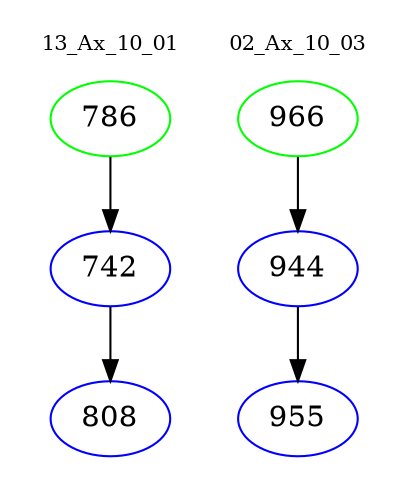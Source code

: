 digraph{
subgraph cluster_0 {
color = white
label = "13_Ax_10_01";
fontsize=10;
T0_786 [label="786", color="green"]
T0_786 -> T0_742 [color="black"]
T0_742 [label="742", color="blue"]
T0_742 -> T0_808 [color="black"]
T0_808 [label="808", color="blue"]
}
subgraph cluster_1 {
color = white
label = "02_Ax_10_03";
fontsize=10;
T1_966 [label="966", color="green"]
T1_966 -> T1_944 [color="black"]
T1_944 [label="944", color="blue"]
T1_944 -> T1_955 [color="black"]
T1_955 [label="955", color="blue"]
}
}
